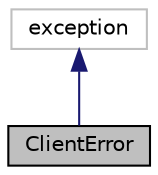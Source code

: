 digraph "ClientError"
{
 // LATEX_PDF_SIZE
  edge [fontname="Helvetica",fontsize="10",labelfontname="Helvetica",labelfontsize="10"];
  node [fontname="Helvetica",fontsize="10",shape=record];
  Node1 [label="ClientError",height=0.2,width=0.4,color="black", fillcolor="grey75", style="filled", fontcolor="black",tooltip="Класс исключений для работы с клиентом"];
  Node2 -> Node1 [dir="back",color="midnightblue",fontsize="10",style="solid"];
  Node2 [label="exception",height=0.2,width=0.4,color="grey75", fillcolor="white", style="filled",tooltip=" "];
}

